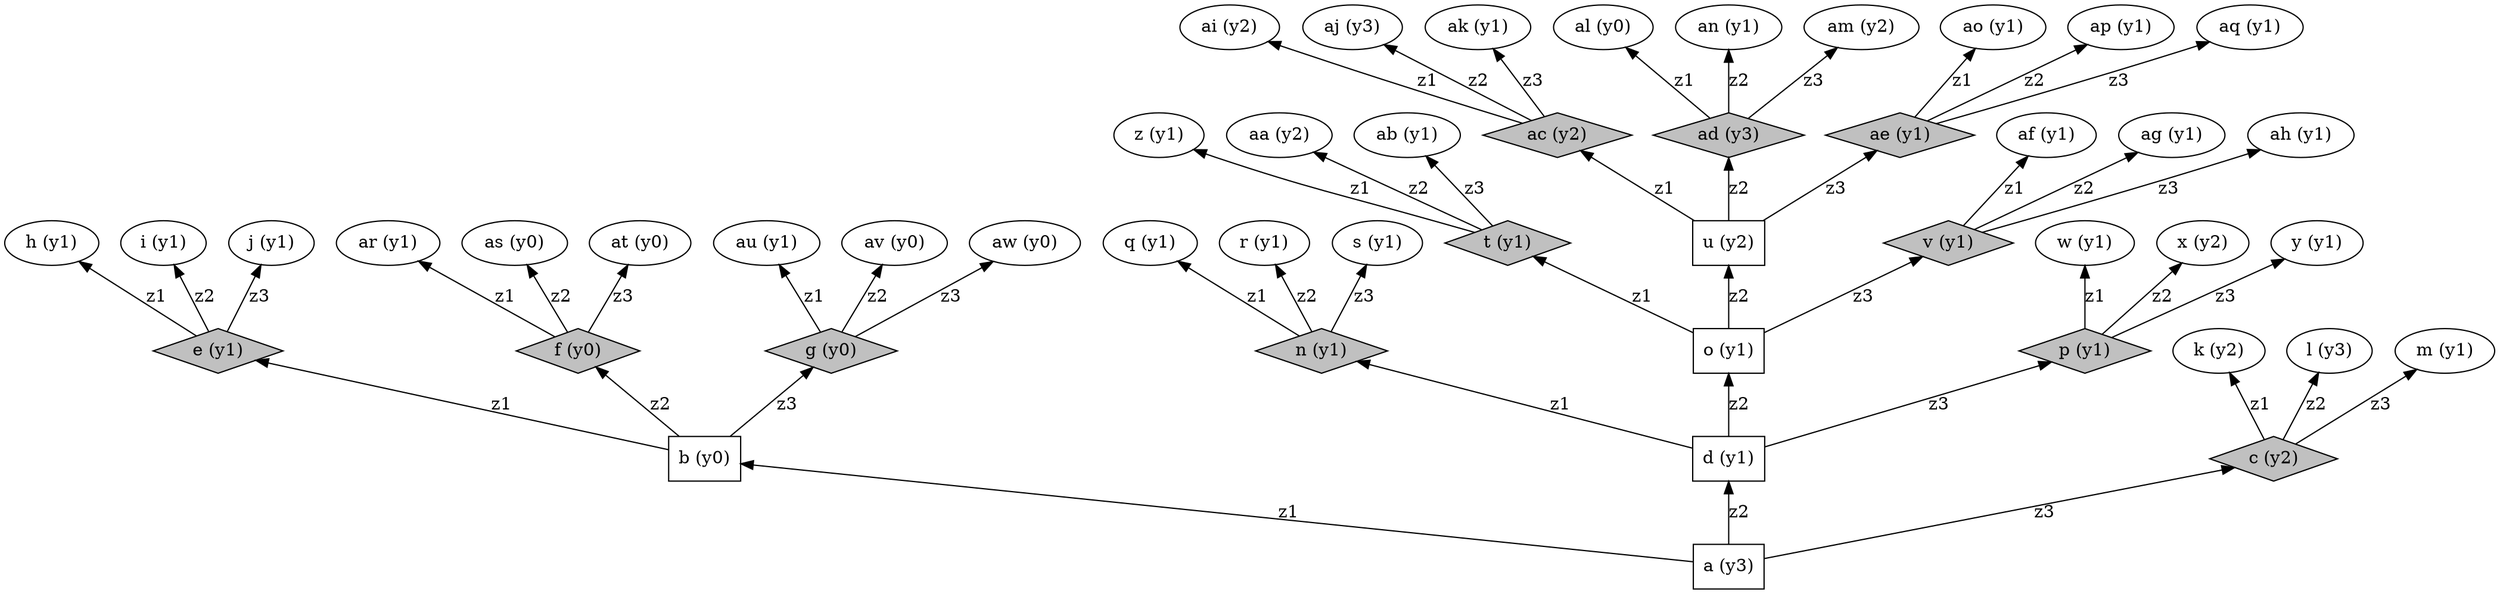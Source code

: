 digraph {
	rankdir = BT;
	ordering = out;


	"a (y3)" [shape = box];
	"b (y0)" [shape = box];
	"d (y1)" [shape = box];
	"o (y1)" [shape = box];
	"u (y2)" [shape = box];

	"e (y1)" [shape = diamond; style=filled; fillcolor = gray;]
	"f (y0)" [shape = diamond; style=filled; fillcolor = gray;]
	"g (y0)" [shape = diamond; style=filled; fillcolor = gray;]
	"c (y2)" [shape = diamond; style=filled; fillcolor = gray;]
	"n (y1)" [shape = diamond; style=filled; fillcolor = gray;]
	"p (y1)" [shape = diamond; style=filled; fillcolor = gray;]
	"t (y1)" [shape = diamond; style=filled; fillcolor = gray;]
	"v (y1)" [shape = diamond; style=filled; fillcolor = gray;]
	"ae (y1)" [shape = diamond; style=filled; fillcolor = gray;]
	"e (y1)" [shape = diamond; style=filled; fillcolor = gray;]
	"ac (y2)" [shape = diamond; style=filled; fillcolor = gray;]
	"ad (y3)" [shape = diamond; style=filled; fillcolor = gray;]


	"a (y3)" -> "b (y0)" [label="z1"];
	"a (y3)" -> "d (y1)" [label="z2"];
	"a (y3)" -> "c (y2)" [label="z3"];
	"b (y0)" -> "e (y1)" [label="z1"];
	"b (y0)" -> "f (y0)" [label="z2"];
	"b (y0)" -> "g (y0)" [label="z3"];
	"e (y1)" -> "h (y1)" [label="z1"];
	"e (y1)" -> "i (y1)" [label="z2"];
	"e (y1)" -> "j (y1)" [label="z3"];
	"f (y0)" -> "ar (y1)" [label="z1"];
	"f (y0)" -> "as (y0)" [label="z2"];
	"f (y0)" -> "at (y0)" [label="z3"];
	"g (y0)" -> "au (y1)" [label="z1"];
	"g (y0)" -> "av (y0)" [label="z2"];
	"g (y0)" -> "aw (y0)" [label="z3"];
	"c (y2)" -> "k (y2)" [label="z1"];
	"c (y2)" -> "l (y3)" [label="z2"];
	"c (y2)" -> "m (y1)" [label="z3"];
	"d (y1)" -> "n (y1)" [label="z1"];
	"d (y1)" -> "o (y1)" [label="z2"];
	"d (y1)" -> "p (y1)" [label="z3"];
	"n (y1)" -> "q (y1)" [label="z1"];
	"n (y1)" -> "r (y1)" [label="z2"];
	"n (y1)" -> "s (y1)" [label="z3"];
	"o (y1)" -> "t (y1)" [label="z1"];
	"o (y1)" -> "u (y2)" [label="z2"];
	"o (y1)" -> "v (y1)" [label="z3"];
	"p (y1)" -> "w (y1)" [label="z1"];
	"p (y1)" -> "x (y2)" [label="z2"];
	"p (y1)" -> "y (y1)" [label="z3"];
	"t (y1)" -> "z (y1)" [label="z1"];
	"t (y1)" -> "aa (y2)" [label="z2"];
	"t (y1)" -> "ab (y1)" [label="z3"];
	"u (y2)" -> "ac (y2)" [label="z1"];
	"u (y2)" -> "ad (y3)" [label="z2"];
	"u (y2)" -> "ae (y1)" [label="z3"];
	"v (y1)" -> "af (y1)" [label="z1"];
	"v (y1)" -> "ag (y1)" [label="z2"];
	"v (y1)" -> "ah (y1)" [label="z3"];
	"ac (y2)" -> "ai (y2)" [label="z1"];
	"ac (y2)" -> "aj (y3)" [label="z2"];
	"ac (y2)" -> "ak (y1)" [label="z3"];
	"ad (y3)" -> "al (y0)" [label="z1"];
	"ad (y3)" -> "an (y1)" [label="z2"];
	"ad (y3)" -> "am (y2)" [label="z3"];
	"ae (y1)" -> "ao (y1)" [label="z1"];
	"ae (y1)" -> "ap (y1)" [label="z2"];
	"ae (y1)" -> "aq (y1)" [label="z3"];
}